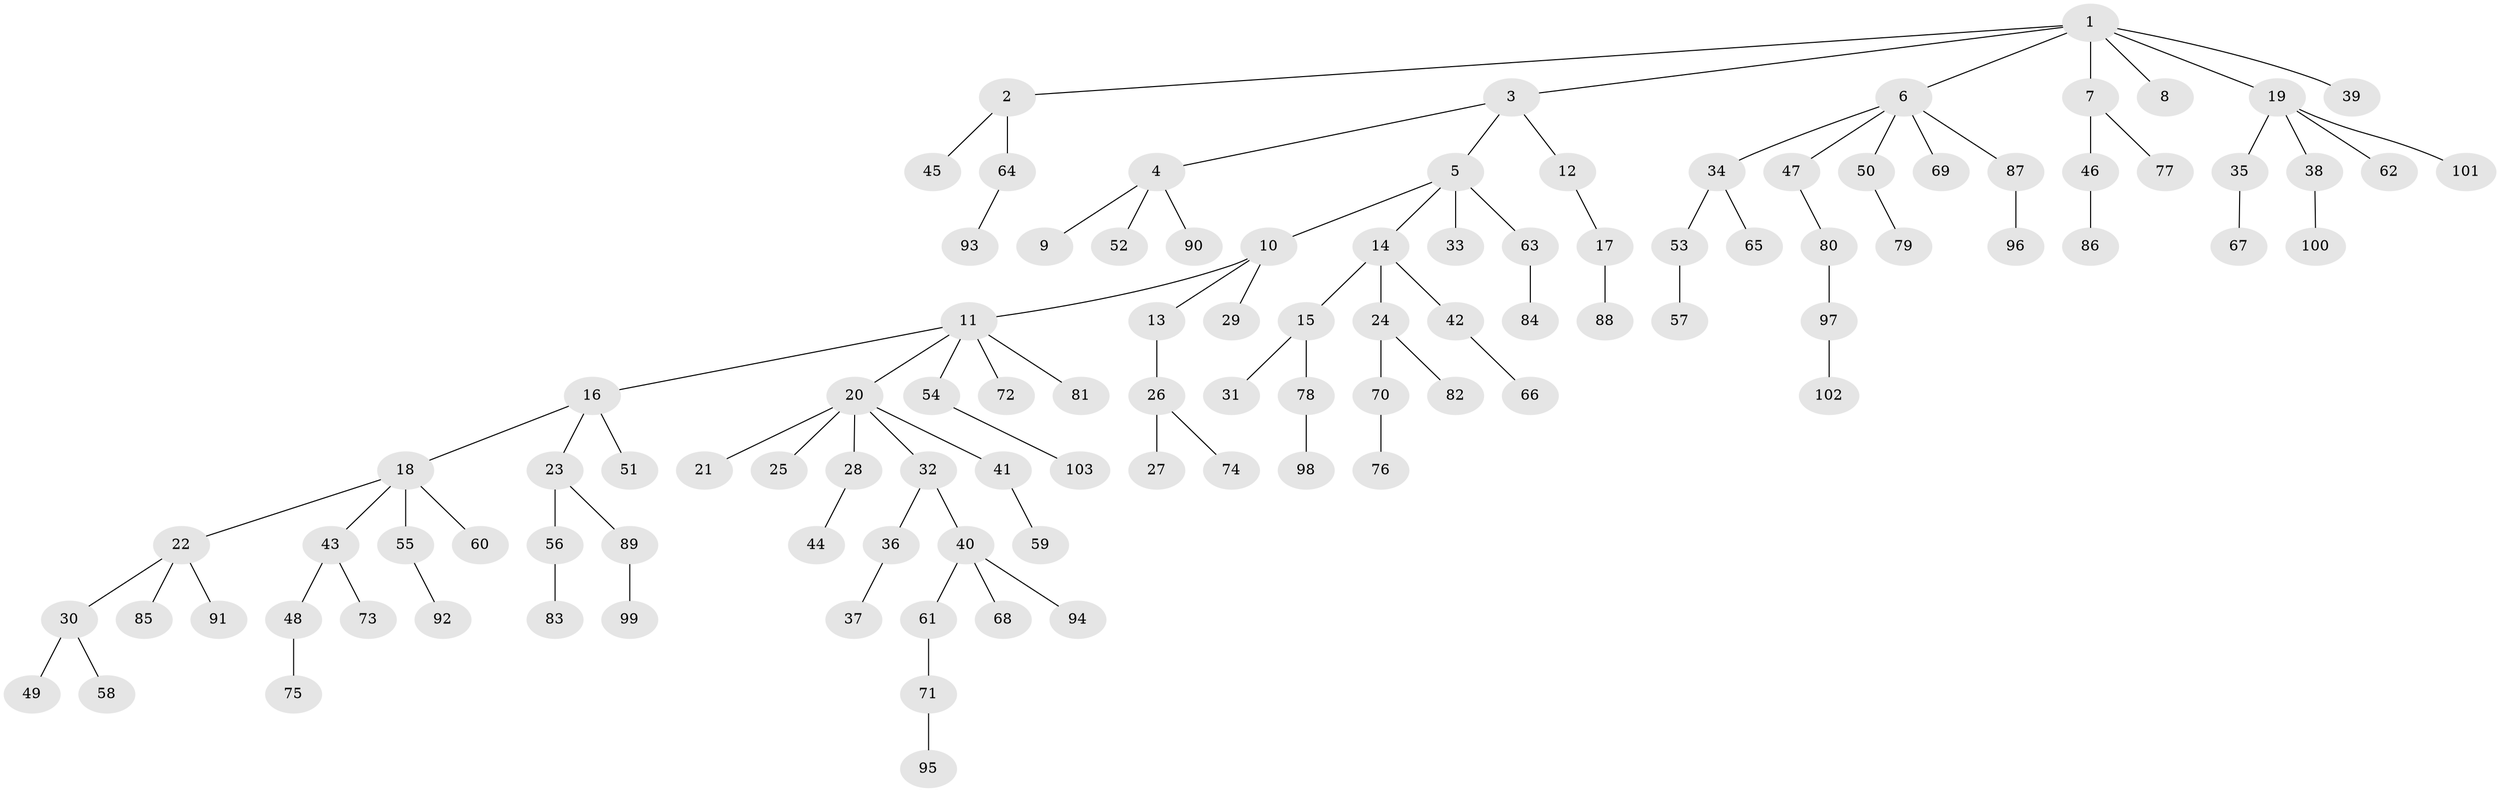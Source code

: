 // coarse degree distribution, {12: 0.03333333333333333, 8: 0.03333333333333333, 3: 0.1, 1: 0.7666666666666667, 4: 0.03333333333333333, 2: 0.03333333333333333}
// Generated by graph-tools (version 1.1) at 2025/19/03/04/25 18:19:18]
// undirected, 103 vertices, 102 edges
graph export_dot {
graph [start="1"]
  node [color=gray90,style=filled];
  1;
  2;
  3;
  4;
  5;
  6;
  7;
  8;
  9;
  10;
  11;
  12;
  13;
  14;
  15;
  16;
  17;
  18;
  19;
  20;
  21;
  22;
  23;
  24;
  25;
  26;
  27;
  28;
  29;
  30;
  31;
  32;
  33;
  34;
  35;
  36;
  37;
  38;
  39;
  40;
  41;
  42;
  43;
  44;
  45;
  46;
  47;
  48;
  49;
  50;
  51;
  52;
  53;
  54;
  55;
  56;
  57;
  58;
  59;
  60;
  61;
  62;
  63;
  64;
  65;
  66;
  67;
  68;
  69;
  70;
  71;
  72;
  73;
  74;
  75;
  76;
  77;
  78;
  79;
  80;
  81;
  82;
  83;
  84;
  85;
  86;
  87;
  88;
  89;
  90;
  91;
  92;
  93;
  94;
  95;
  96;
  97;
  98;
  99;
  100;
  101;
  102;
  103;
  1 -- 2;
  1 -- 3;
  1 -- 6;
  1 -- 7;
  1 -- 8;
  1 -- 19;
  1 -- 39;
  2 -- 45;
  2 -- 64;
  3 -- 4;
  3 -- 5;
  3 -- 12;
  4 -- 9;
  4 -- 52;
  4 -- 90;
  5 -- 10;
  5 -- 14;
  5 -- 33;
  5 -- 63;
  6 -- 34;
  6 -- 47;
  6 -- 50;
  6 -- 69;
  6 -- 87;
  7 -- 46;
  7 -- 77;
  10 -- 11;
  10 -- 13;
  10 -- 29;
  11 -- 16;
  11 -- 20;
  11 -- 54;
  11 -- 72;
  11 -- 81;
  12 -- 17;
  13 -- 26;
  14 -- 15;
  14 -- 24;
  14 -- 42;
  15 -- 31;
  15 -- 78;
  16 -- 18;
  16 -- 23;
  16 -- 51;
  17 -- 88;
  18 -- 22;
  18 -- 43;
  18 -- 55;
  18 -- 60;
  19 -- 35;
  19 -- 38;
  19 -- 62;
  19 -- 101;
  20 -- 21;
  20 -- 25;
  20 -- 28;
  20 -- 32;
  20 -- 41;
  22 -- 30;
  22 -- 85;
  22 -- 91;
  23 -- 56;
  23 -- 89;
  24 -- 70;
  24 -- 82;
  26 -- 27;
  26 -- 74;
  28 -- 44;
  30 -- 49;
  30 -- 58;
  32 -- 36;
  32 -- 40;
  34 -- 53;
  34 -- 65;
  35 -- 67;
  36 -- 37;
  38 -- 100;
  40 -- 61;
  40 -- 68;
  40 -- 94;
  41 -- 59;
  42 -- 66;
  43 -- 48;
  43 -- 73;
  46 -- 86;
  47 -- 80;
  48 -- 75;
  50 -- 79;
  53 -- 57;
  54 -- 103;
  55 -- 92;
  56 -- 83;
  61 -- 71;
  63 -- 84;
  64 -- 93;
  70 -- 76;
  71 -- 95;
  78 -- 98;
  80 -- 97;
  87 -- 96;
  89 -- 99;
  97 -- 102;
}
